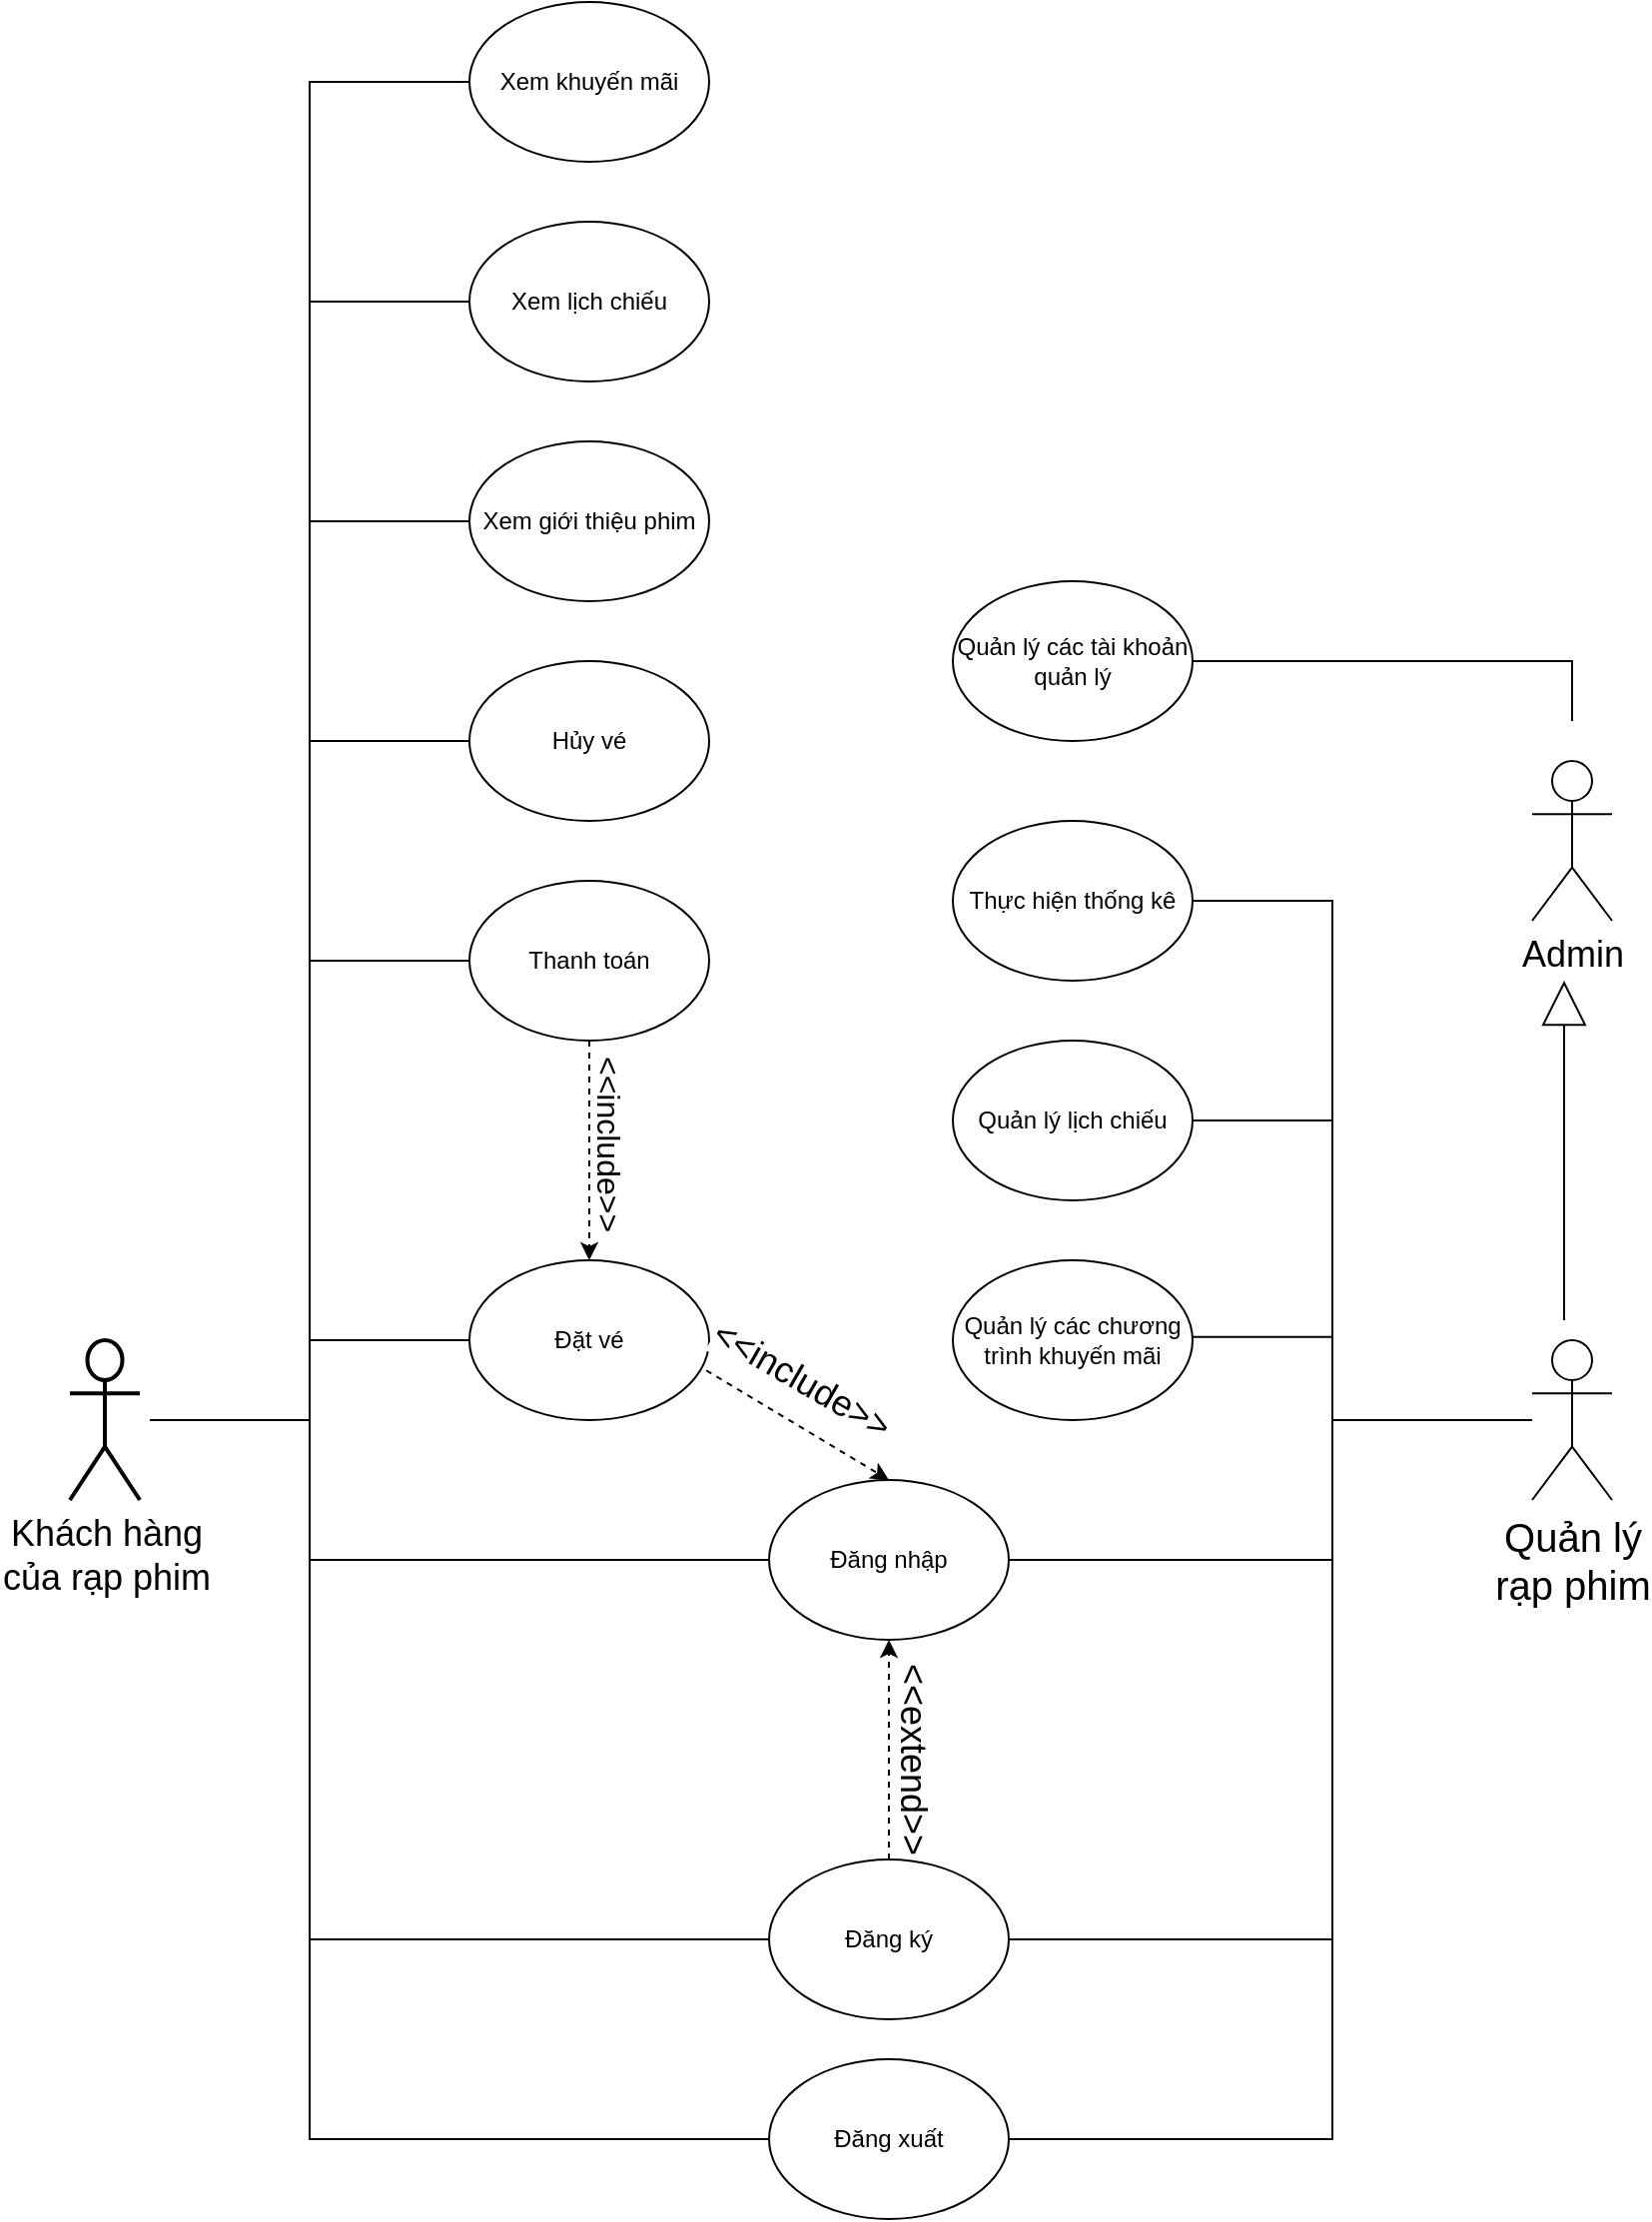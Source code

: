 <mxfile version="13.7.9" type="device"><diagram id="4VKKd6IWvXmH5NwJkmRS" name="Page-1"><mxGraphModel dx="1950" dy="1932" grid="1" gridSize="10" guides="1" tooltips="1" connect="1" arrows="1" fold="1" page="1" pageScale="1" pageWidth="827" pageHeight="1169" math="0" shadow="0"><root><mxCell id="0"/><mxCell id="1" parent="0"/><mxCell id="B0guJ4K7h7i6kviaL2ei-1" value="Khách hàng&lt;br style=&quot;font-size: 18px;&quot;&gt;của rạp phim" style="shape=umlActor;verticalLabelPosition=bottom;verticalAlign=top;html=1;outlineConnect=0;strokeWidth=2;fontSize=18;" parent="1" vertex="1"><mxGeometry x="-790" y="-480" width="35" height="80" as="geometry"/></mxCell><mxCell id="B0guJ4K7h7i6kviaL2ei-2" value="Đăng nhập" style="ellipse;whiteSpace=wrap;html=1;" parent="1" vertex="1"><mxGeometry x="-440" y="-410" width="120" height="80" as="geometry"/></mxCell><mxCell id="B0guJ4K7h7i6kviaL2ei-3" value="Đăng ký" style="ellipse;whiteSpace=wrap;html=1;" parent="1" vertex="1"><mxGeometry x="-440" y="-220" width="120" height="80" as="geometry"/></mxCell><mxCell id="B0guJ4K7h7i6kviaL2ei-4" value="Đăng xuất" style="ellipse;whiteSpace=wrap;html=1;" parent="1" vertex="1"><mxGeometry x="-440" y="-120" width="120" height="80" as="geometry"/></mxCell><mxCell id="B0guJ4K7h7i6kviaL2ei-11" value="Quản lý &lt;br&gt;rạp phim" style="shape=umlActor;verticalLabelPosition=bottom;verticalAlign=top;html=1;outlineConnect=0;fontSize=20;" parent="1" vertex="1"><mxGeometry x="-58" y="-480" width="40" height="80" as="geometry"/></mxCell><mxCell id="B0guJ4K7h7i6kviaL2ei-12" value="Admin" style="shape=umlActor;verticalLabelPosition=bottom;verticalAlign=top;html=1;outlineConnect=0;fontSize=18;" parent="1" vertex="1"><mxGeometry x="-58" y="-770" width="40" height="80" as="geometry"/></mxCell><mxCell id="B0guJ4K7h7i6kviaL2ei-14" value="Đặt vé" style="ellipse;whiteSpace=wrap;html=1;" parent="1" vertex="1"><mxGeometry x="-590" y="-520" width="120" height="80" as="geometry"/></mxCell><mxCell id="B0guJ4K7h7i6kviaL2ei-15" value="Xem giới thiệu phim" style="ellipse;whiteSpace=wrap;html=1;" parent="1" vertex="1"><mxGeometry x="-590" y="-930" width="120" height="80" as="geometry"/></mxCell><mxCell id="B0guJ4K7h7i6kviaL2ei-17" value="Xem khuyến mãi" style="ellipse;whiteSpace=wrap;html=1;" parent="1" vertex="1"><mxGeometry x="-590" y="-1150" width="120" height="80" as="geometry"/></mxCell><mxCell id="B0guJ4K7h7i6kviaL2ei-18" value="Thanh toán" style="ellipse;whiteSpace=wrap;html=1;" parent="1" vertex="1"><mxGeometry x="-590" y="-710" width="120" height="80" as="geometry"/></mxCell><mxCell id="B0guJ4K7h7i6kviaL2ei-19" value="Quản lý các tài khoản quản lý" style="ellipse;whiteSpace=wrap;html=1;" parent="1" vertex="1"><mxGeometry x="-348" y="-860" width="120" height="80" as="geometry"/></mxCell><mxCell id="B0guJ4K7h7i6kviaL2ei-20" value="Quản lý các chương trình khuyến mãi" style="ellipse;whiteSpace=wrap;html=1;" parent="1" vertex="1"><mxGeometry x="-348" y="-520" width="120" height="80" as="geometry"/></mxCell><mxCell id="B0guJ4K7h7i6kviaL2ei-21" value="Quản lý lịch chiếu" style="ellipse;whiteSpace=wrap;html=1;" parent="1" vertex="1"><mxGeometry x="-348" y="-630" width="120" height="80" as="geometry"/></mxCell><mxCell id="B0guJ4K7h7i6kviaL2ei-22" value="Thực hiện thống kê" style="ellipse;whiteSpace=wrap;html=1;" parent="1" vertex="1"><mxGeometry x="-348" y="-740" width="120" height="80" as="geometry"/></mxCell><mxCell id="iFyN41YhfVEVNa4CwGqs-1" value="Hủy vé" style="ellipse;whiteSpace=wrap;html=1;" parent="1" vertex="1"><mxGeometry x="-590" y="-820" width="120" height="80" as="geometry"/></mxCell><mxCell id="-LDxfyg8iRPk42h-eqll-14" value="" style="endArrow=classic;html=1;dashed=1;strokeColor=#000000;exitX=0.5;exitY=0;exitDx=0;exitDy=0;entryX=0.5;entryY=1;entryDx=0;entryDy=0;" parent="1" source="B0guJ4K7h7i6kviaL2ei-3" target="B0guJ4K7h7i6kviaL2ei-2" edge="1"><mxGeometry width="50" height="50" relative="1" as="geometry"><mxPoint x="-578" y="-320" as="sourcePoint"/><mxPoint x="-528" y="-370" as="targetPoint"/></mxGeometry></mxCell><mxCell id="-LDxfyg8iRPk42h-eqll-18" value="&lt;font style=&quot;font-size: 18px&quot;&gt;&amp;lt;&amp;lt;extend&amp;gt;&amp;gt;&lt;/font&gt;" style="text;html=1;strokeColor=none;fillColor=none;align=center;verticalAlign=middle;whiteSpace=wrap;rounded=0;rotation=90;" parent="1" vertex="1"><mxGeometry x="-388" y="-280" width="40" height="20" as="geometry"/></mxCell><mxCell id="-LDxfyg8iRPk42h-eqll-21" value="" style="endArrow=classic;html=1;dashed=1;strokeColor=#000000;exitX=0.988;exitY=0.689;exitDx=0;exitDy=0;entryX=0.5;entryY=0;entryDx=0;entryDy=0;exitPerimeter=0;" parent="1" source="B0guJ4K7h7i6kviaL2ei-14" target="B0guJ4K7h7i6kviaL2ei-2" edge="1"><mxGeometry width="50" height="50" relative="1" as="geometry"><mxPoint x="-578" y="-330" as="sourcePoint"/><mxPoint x="-528" y="-380" as="targetPoint"/></mxGeometry></mxCell><mxCell id="_rYu2nPlfyyz6sexi9bu-28" value="&lt;span style=&quot;font-size: 18px&quot;&gt;&amp;lt;&amp;lt;include&amp;gt;&amp;gt;&lt;/span&gt;" style="edgeLabel;html=1;align=center;verticalAlign=middle;resizable=0;points=[];rotation=30;" vertex="1" connectable="0" parent="-LDxfyg8iRPk42h-eqll-21"><mxGeometry x="-0.314" y="-1" relative="1" as="geometry"><mxPoint x="16.86" y="-15.09" as="offset"/></mxGeometry></mxCell><mxCell id="-LDxfyg8iRPk42h-eqll-23" value="" style="endArrow=classic;html=1;dashed=1;strokeColor=#000000;exitX=0.5;exitY=1;exitDx=0;exitDy=0;entryX=0.5;entryY=0;entryDx=0;entryDy=0;" parent="1" source="B0guJ4K7h7i6kviaL2ei-18" target="B0guJ4K7h7i6kviaL2ei-14" edge="1"><mxGeometry width="50" height="50" relative="1" as="geometry"><mxPoint x="-550" y="-330" as="sourcePoint"/><mxPoint x="-600" y="-510" as="targetPoint"/></mxGeometry></mxCell><mxCell id="-LDxfyg8iRPk42h-eqll-27" value="" style="endArrow=block;html=1;strokeColor=#000000;endFill=0;strokeWidth=1;startSize=0;endSize=20;" parent="1" edge="1"><mxGeometry width="50" height="50" relative="1" as="geometry"><mxPoint x="-42" y="-490" as="sourcePoint"/><mxPoint x="-42" y="-660" as="targetPoint"/></mxGeometry></mxCell><mxCell id="B0guJ4K7h7i6kviaL2ei-16" value="Xem lịch chiếu" style="ellipse;whiteSpace=wrap;html=1;" parent="1" vertex="1"><mxGeometry x="-590" y="-1040" width="120" height="80" as="geometry"/></mxCell><mxCell id="-LDxfyg8iRPk42h-eqll-32" value="&lt;font style=&quot;font-size: 16px&quot;&gt;&amp;lt;&amp;lt;include&amp;gt;&amp;gt;&lt;br&gt;&lt;/font&gt;" style="text;html=1;strokeColor=none;fillColor=none;align=center;verticalAlign=middle;whiteSpace=wrap;rounded=0;rotation=90;" parent="1" vertex="1"><mxGeometry x="-540" y="-588" width="40" height="20" as="geometry"/></mxCell><mxCell id="_rYu2nPlfyyz6sexi9bu-5" value="" style="endArrow=none;html=1;entryX=0;entryY=0.5;entryDx=0;entryDy=0;endFill=0;rounded=0;" edge="1" parent="1" target="B0guJ4K7h7i6kviaL2ei-17"><mxGeometry width="50" height="50" relative="1" as="geometry"><mxPoint x="-750" y="-440" as="sourcePoint"/><mxPoint x="-720" y="-780" as="targetPoint"/><Array as="points"><mxPoint x="-670" y="-440"/><mxPoint x="-670" y="-740"/><mxPoint x="-670" y="-1110"/></Array></mxGeometry></mxCell><mxCell id="_rYu2nPlfyyz6sexi9bu-8" value="" style="endArrow=none;html=1;entryX=0;entryY=0.5;entryDx=0;entryDy=0;endFill=0;" edge="1" parent="1" target="iFyN41YhfVEVNa4CwGqs-1"><mxGeometry width="50" height="50" relative="1" as="geometry"><mxPoint x="-670" y="-780" as="sourcePoint"/><mxPoint x="-590" y="-800.71" as="targetPoint"/></mxGeometry></mxCell><mxCell id="_rYu2nPlfyyz6sexi9bu-9" value="" style="endArrow=none;html=1;entryX=0;entryY=0.5;entryDx=0;entryDy=0;endFill=0;" edge="1" parent="1" target="B0guJ4K7h7i6kviaL2ei-18"><mxGeometry width="50" height="50" relative="1" as="geometry"><mxPoint x="-670" y="-670" as="sourcePoint"/><mxPoint x="-590" y="-681.43" as="targetPoint"/></mxGeometry></mxCell><mxCell id="_rYu2nPlfyyz6sexi9bu-10" value="" style="endArrow=none;html=1;entryX=0;entryY=0.5;entryDx=0;entryDy=0;endFill=0;" edge="1" parent="1" target="B0guJ4K7h7i6kviaL2ei-15"><mxGeometry width="50" height="50" relative="1" as="geometry"><mxPoint x="-670" y="-890" as="sourcePoint"/><mxPoint x="-590" y="-920.71" as="targetPoint"/></mxGeometry></mxCell><mxCell id="_rYu2nPlfyyz6sexi9bu-11" value="" style="endArrow=none;html=1;entryX=0;entryY=0.5;entryDx=0;entryDy=0;endFill=0;" edge="1" parent="1" target="B0guJ4K7h7i6kviaL2ei-16"><mxGeometry width="50" height="50" relative="1" as="geometry"><mxPoint x="-670" y="-1000" as="sourcePoint"/><mxPoint x="-590" y="-1040.71" as="targetPoint"/></mxGeometry></mxCell><mxCell id="_rYu2nPlfyyz6sexi9bu-12" value="" style="endArrow=none;html=1;entryX=0;entryY=0.5;entryDx=0;entryDy=0;" edge="1" parent="1" target="B0guJ4K7h7i6kviaL2ei-14"><mxGeometry width="50" height="50" relative="1" as="geometry"><mxPoint x="-670" y="-480" as="sourcePoint"/><mxPoint x="-600" y="-475" as="targetPoint"/></mxGeometry></mxCell><mxCell id="_rYu2nPlfyyz6sexi9bu-13" value="" style="endArrow=none;html=1;entryX=0;entryY=0.5;entryDx=0;entryDy=0;rounded=0;" edge="1" parent="1" target="B0guJ4K7h7i6kviaL2ei-4"><mxGeometry width="50" height="50" relative="1" as="geometry"><mxPoint x="-670" y="-440" as="sourcePoint"/><mxPoint x="-658" y="-130" as="targetPoint"/><Array as="points"><mxPoint x="-670" y="-80"/></Array></mxGeometry></mxCell><mxCell id="_rYu2nPlfyyz6sexi9bu-14" value="" style="endArrow=none;html=1;" edge="1" parent="1" target="B0guJ4K7h7i6kviaL2ei-2"><mxGeometry width="50" height="50" relative="1" as="geometry"><mxPoint x="-670" y="-370" as="sourcePoint"/><mxPoint x="-430" y="-370" as="targetPoint"/></mxGeometry></mxCell><mxCell id="_rYu2nPlfyyz6sexi9bu-15" value="" style="endArrow=none;html=1;entryX=0;entryY=0.5;entryDx=0;entryDy=0;" edge="1" parent="1" target="B0guJ4K7h7i6kviaL2ei-3"><mxGeometry width="50" height="50" relative="1" as="geometry"><mxPoint x="-670" y="-180" as="sourcePoint"/><mxPoint x="-458.0" y="-180" as="targetPoint"/></mxGeometry></mxCell><mxCell id="_rYu2nPlfyyz6sexi9bu-16" value="" style="endArrow=none;html=1;exitX=1;exitY=0.5;exitDx=0;exitDy=0;rounded=0;" edge="1" parent="1" source="B0guJ4K7h7i6kviaL2ei-22"><mxGeometry width="50" height="50" relative="1" as="geometry"><mxPoint x="-78" y="-730" as="sourcePoint"/><mxPoint x="-58" y="-440" as="targetPoint"/><Array as="points"><mxPoint x="-158" y="-700"/><mxPoint x="-158" y="-440"/></Array></mxGeometry></mxCell><mxCell id="_rYu2nPlfyyz6sexi9bu-17" value="" style="endArrow=none;html=1;entryX=1;entryY=0.5;entryDx=0;entryDy=0;" edge="1" parent="1" target="B0guJ4K7h7i6kviaL2ei-21"><mxGeometry width="50" height="50" relative="1" as="geometry"><mxPoint x="-158" y="-590" as="sourcePoint"/><mxPoint x="-148" y="-570" as="targetPoint"/></mxGeometry></mxCell><mxCell id="_rYu2nPlfyyz6sexi9bu-18" value="" style="endArrow=none;html=1;entryX=1;entryY=0.5;entryDx=0;entryDy=0;" edge="1" parent="1"><mxGeometry width="50" height="50" relative="1" as="geometry"><mxPoint x="-158" y="-481.67" as="sourcePoint"/><mxPoint x="-228" y="-481.67" as="targetPoint"/></mxGeometry></mxCell><mxCell id="_rYu2nPlfyyz6sexi9bu-19" value="" style="endArrow=none;html=1;exitX=1;exitY=0.5;exitDx=0;exitDy=0;rounded=0;" edge="1" parent="1" source="B0guJ4K7h7i6kviaL2ei-2"><mxGeometry width="50" height="50" relative="1" as="geometry"><mxPoint x="-228" y="-320" as="sourcePoint"/><mxPoint x="-158" y="-440" as="targetPoint"/><Array as="points"><mxPoint x="-158" y="-370"/></Array></mxGeometry></mxCell><mxCell id="_rYu2nPlfyyz6sexi9bu-20" value="" style="endArrow=none;html=1;exitX=1;exitY=0.5;exitDx=0;exitDy=0;rounded=0;" edge="1" parent="1" source="B0guJ4K7h7i6kviaL2ei-3"><mxGeometry width="50" height="50" relative="1" as="geometry"><mxPoint x="-198" y="-160" as="sourcePoint"/><mxPoint x="-158" y="-380" as="targetPoint"/><Array as="points"><mxPoint x="-158" y="-180"/></Array></mxGeometry></mxCell><mxCell id="_rYu2nPlfyyz6sexi9bu-21" value="" style="endArrow=none;html=1;exitX=1;exitY=0.5;exitDx=0;exitDy=0;rounded=0;" edge="1" parent="1" source="B0guJ4K7h7i6kviaL2ei-4"><mxGeometry width="50" height="50" relative="1" as="geometry"><mxPoint x="-338.0" y="-40" as="sourcePoint"/><mxPoint x="-158" y="-240" as="targetPoint"/><Array as="points"><mxPoint x="-158" y="-80"/></Array></mxGeometry></mxCell><mxCell id="_rYu2nPlfyyz6sexi9bu-22" value="" style="endArrow=none;html=1;exitX=1;exitY=0.5;exitDx=0;exitDy=0;rounded=0;" edge="1" parent="1" source="B0guJ4K7h7i6kviaL2ei-19"><mxGeometry width="50" height="50" relative="1" as="geometry"><mxPoint x="-28" y="-630" as="sourcePoint"/><mxPoint x="-38" y="-790" as="targetPoint"/><Array as="points"><mxPoint x="-38" y="-820"/></Array></mxGeometry></mxCell></root></mxGraphModel></diagram></mxfile>